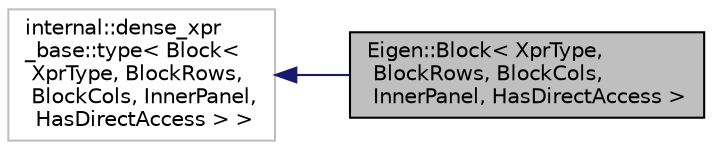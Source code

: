 digraph "Eigen::Block&lt; XprType, BlockRows, BlockCols, InnerPanel, HasDirectAccess &gt;"
{
  edge [fontname="Helvetica",fontsize="10",labelfontname="Helvetica",labelfontsize="10"];
  node [fontname="Helvetica",fontsize="10",shape=record];
  rankdir="LR";
  Node1 [label="Eigen::Block\< XprType,\l BlockRows, BlockCols,\l InnerPanel, HasDirectAccess \>",height=0.2,width=0.4,color="black", fillcolor="grey75", style="filled" fontcolor="black"];
  Node2 -> Node1 [dir="back",color="midnightblue",fontsize="10",style="solid",fontname="Helvetica"];
  Node2 [label="internal::dense_xpr\l_base::type\< Block\<\l XprType, BlockRows,\l BlockCols, InnerPanel,\l HasDirectAccess \> \>",height=0.2,width=0.4,color="grey75", fillcolor="white", style="filled"];
}
